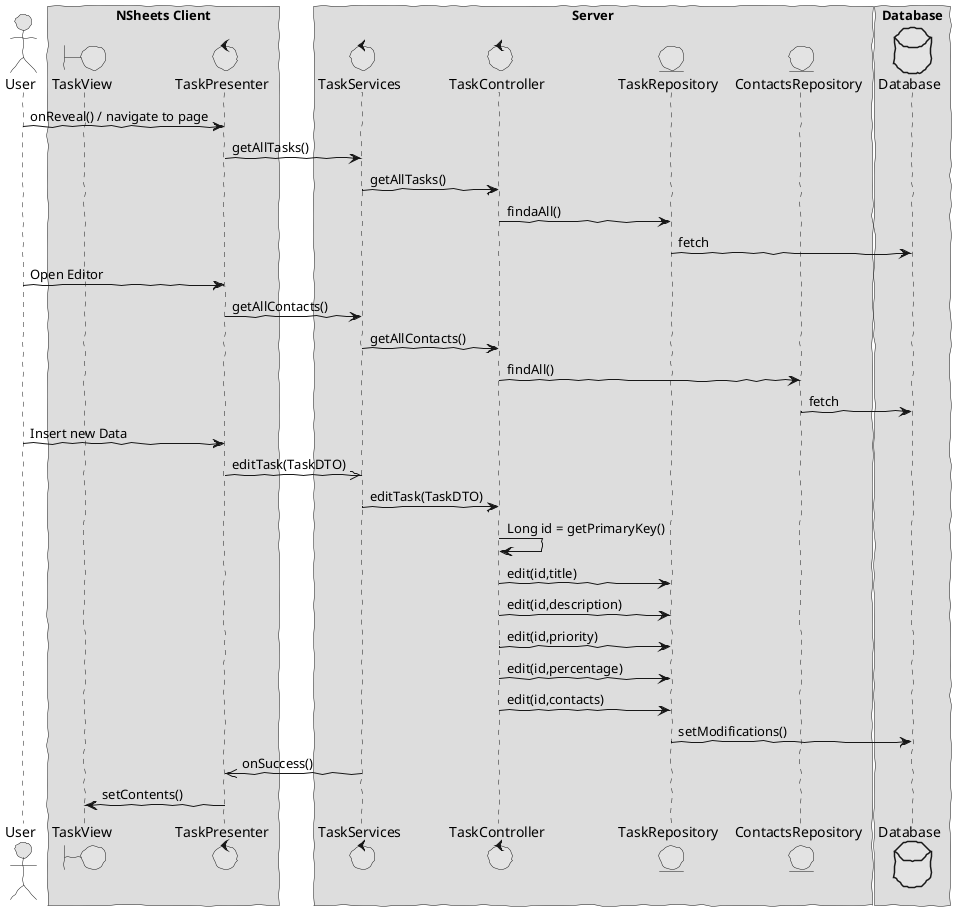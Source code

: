 @startuml  design1.png
skinparam handwritten true
skinparam monochrome true
skinparam packageStyle rect
skinparam defaultFontName FG Virgil
skinparam shadowing false

actor User
boundary TaskView
control TaskPresenter
control TaskServices
control TaskController
entity TaskRepository
entity ContactsRepository
database Database

box "NSheets Client"
participant TaskView
participant TaskPresenter
end box

box "Server"
participant TaskServices
participant TaskController
participant TaskRepository
participant ContactsRepository

end box

box "Database"
participant Database
end box

User -> TaskPresenter : onReveal() / navigate to page
TaskPresenter -> TaskServices : getAllTasks()
TaskServices -> TaskController : getAllTasks()
TaskController -> TaskRepository : findaAll()
TaskRepository -> Database : fetch
User -> TaskPresenter : Open Editor
TaskPresenter -> TaskServices : getAllContacts()
TaskServices -> TaskController : getAllContacts()
TaskController -> ContactsRepository : findAll()
ContactsRepository -> Database : fetch
User -> TaskPresenter : Insert new Data
TaskPresenter ->> TaskServices : editTask(TaskDTO)
TaskServices -> TaskController :  editTask(TaskDTO)
TaskController -> TaskController : Long id = getPrimaryKey()

TaskController -> TaskRepository : edit(id,title)
TaskController -> TaskRepository : edit(id,description)
TaskController -> TaskRepository : edit(id,priority)
TaskController -> TaskRepository : edit(id,percentage)
TaskController -> TaskRepository : edit(id,contacts)



TaskRepository -> Database : setModifications()

TaskServices ->> TaskPresenter : onSuccess()
TaskPresenter -> TaskView : setContents()

@enduml
